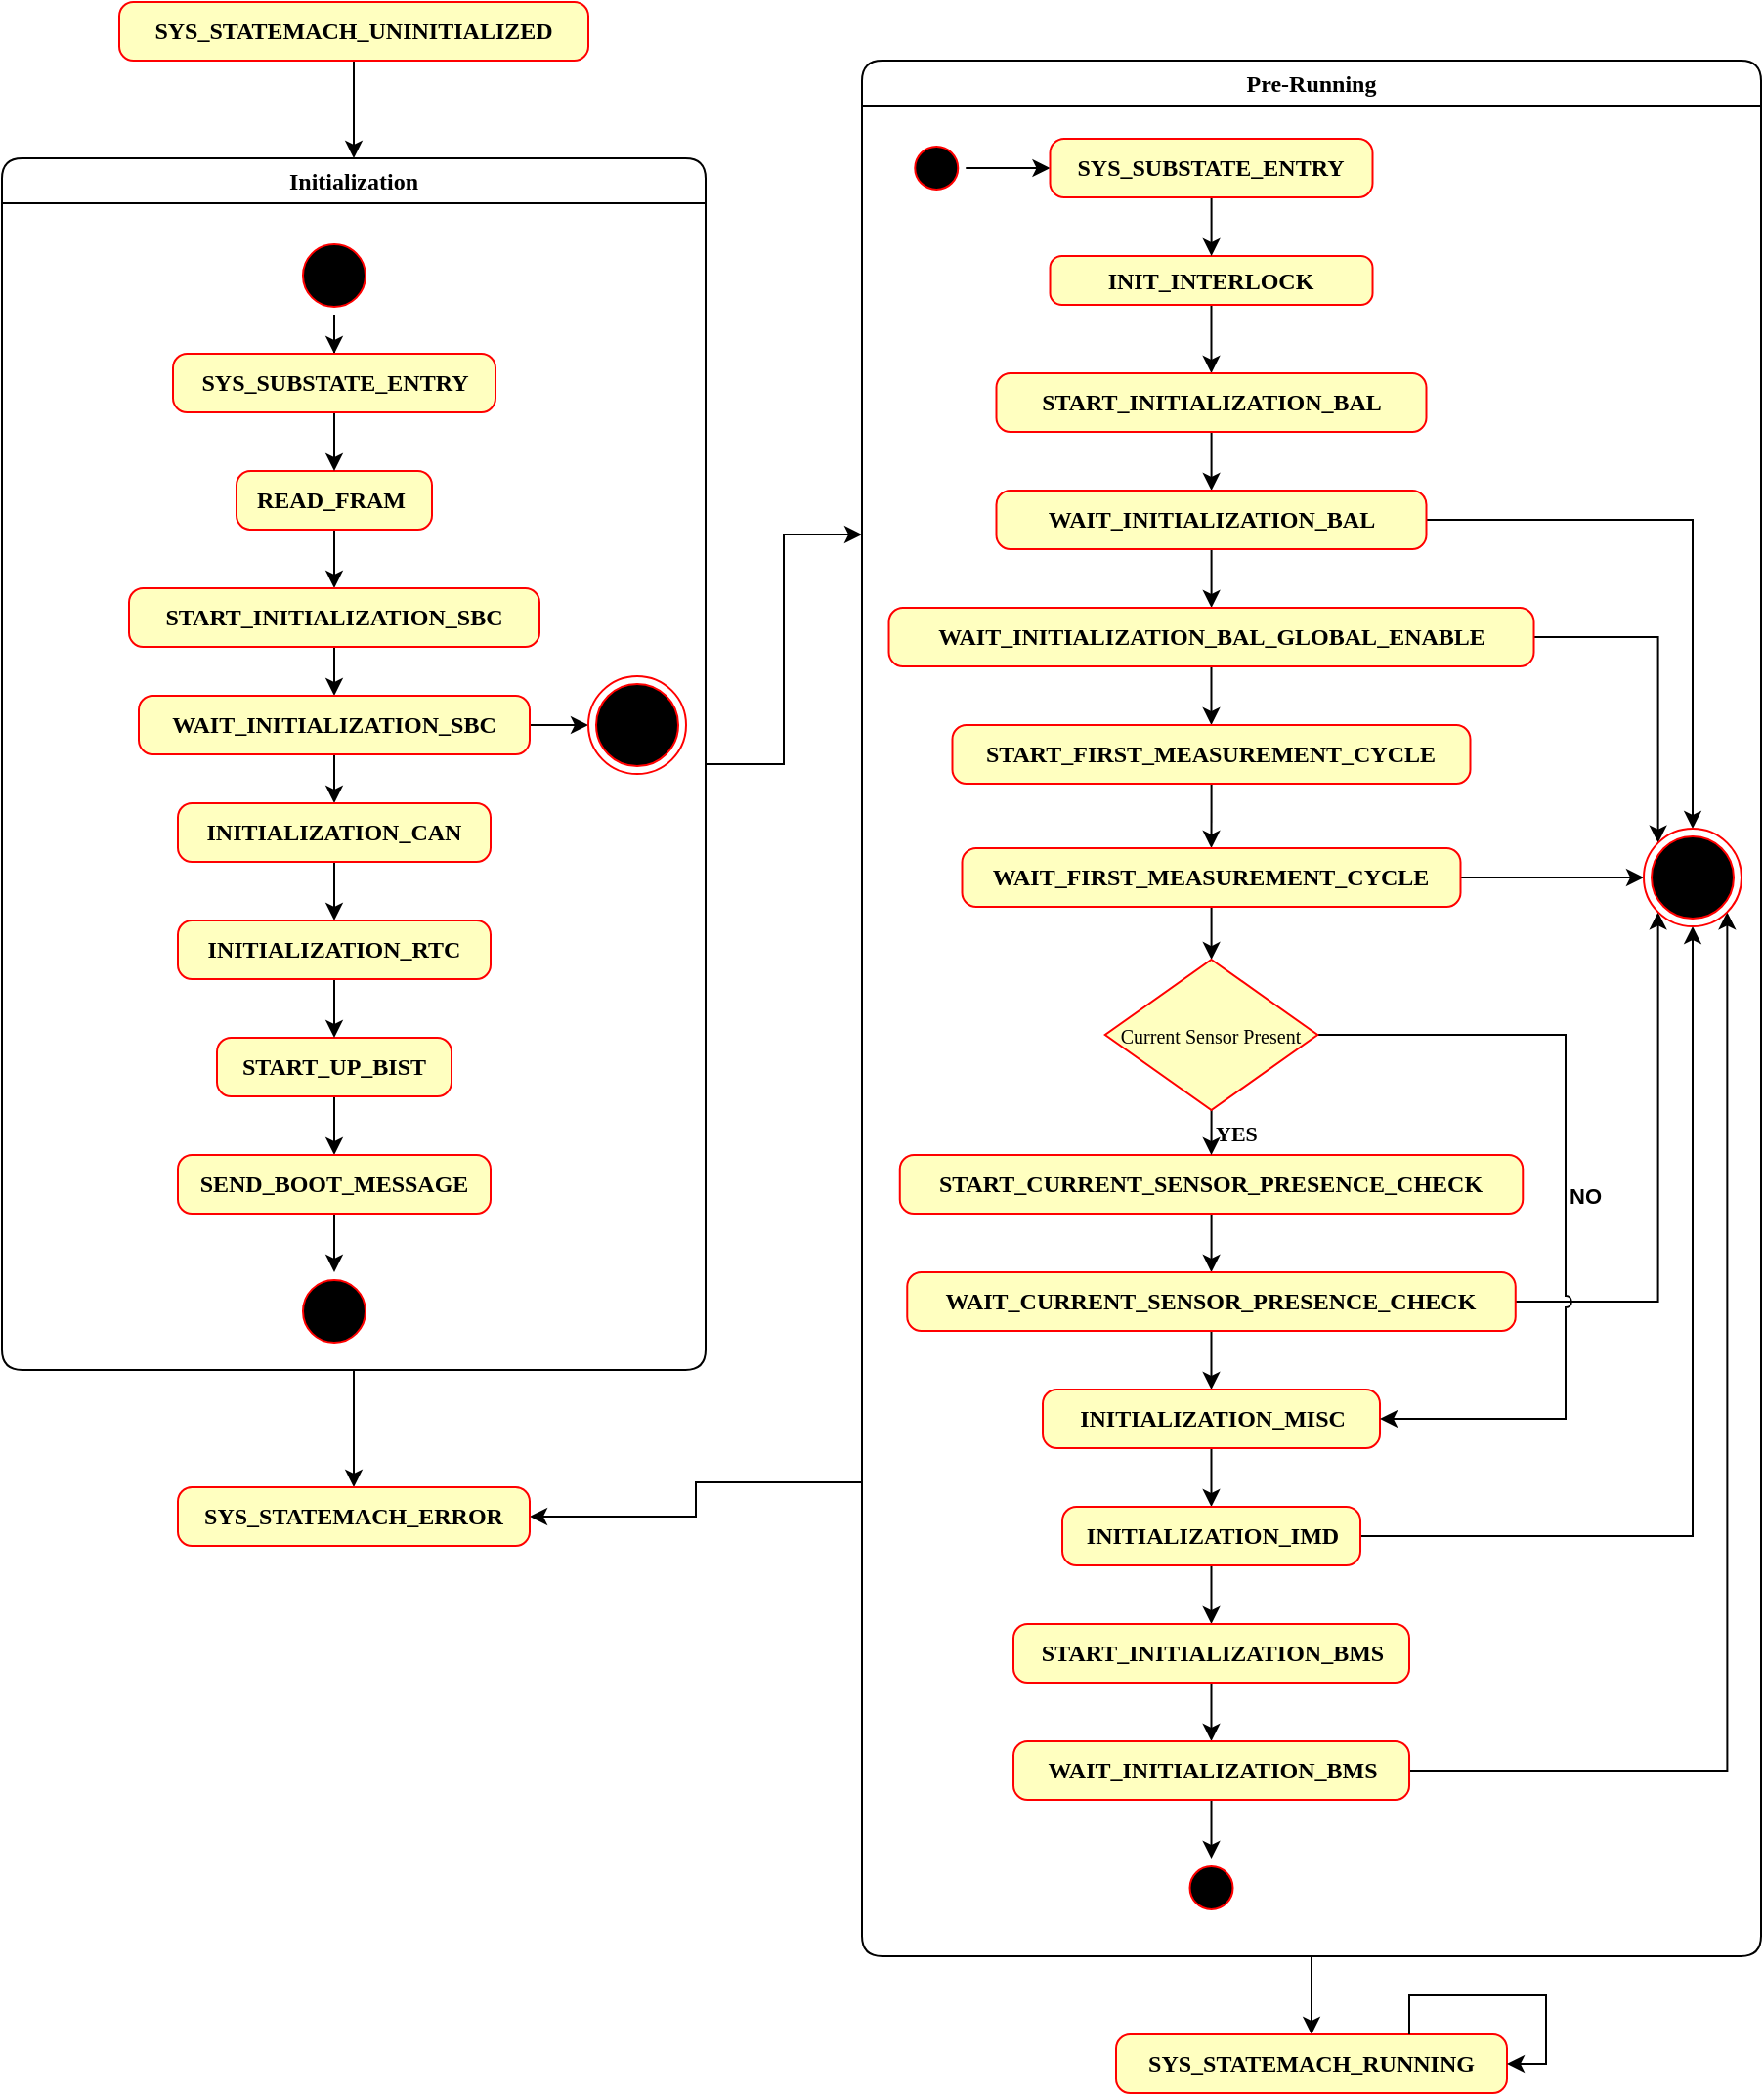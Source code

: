 <mxfile version="26.0.16">
  <diagram name="Page-1" id="58cdce13-f638-feb5-8d6f-7d28b1aa9fa0">
    <mxGraphModel dx="1434" dy="956" grid="1" gridSize="10" guides="1" tooltips="1" connect="1" arrows="1" fold="1" page="1" pageScale="1" pageWidth="850" pageHeight="1100" background="none" math="0" shadow="0">
      <root>
        <mxCell id="0" />
        <mxCell id="1" parent="0" />
        <mxCell id="Mw3KDxwvCoA1OiZR_mB4-8" style="edgeStyle=orthogonalEdgeStyle;rounded=0;orthogonalLoop=1;jettySize=auto;html=1;fontFamily=Verdana;" parent="1" source="2a3bc250acf0617d-7" target="lnmyLv7E0nvJ5V2BPPeP-149" edge="1">
          <mxGeometry relative="1" as="geometry" />
        </mxCell>
        <mxCell id="2a3bc250acf0617d-7" value="Pre-Running" style="swimlane;whiteSpace=wrap;html=1;rounded=1;shadow=0;comic=0;labelBackgroundColor=none;strokeWidth=1;fontFamily=Verdana;fontSize=12;align=center;fontColor=#000000;" parent="1" vertex="1">
          <mxGeometry x="440" y="30" width="460" height="970" as="geometry" />
        </mxCell>
        <mxCell id="KWl6vrQextmfiRXfNf3C-2" style="edgeStyle=orthogonalEdgeStyle;rounded=0;orthogonalLoop=1;jettySize=auto;html=1;exitX=0.5;exitY=1;exitDx=0;exitDy=0;entryX=0.5;entryY=0;entryDx=0;entryDy=0;fontColor=#000000;labelBackgroundColor=none;fontFamily=Verdana;" parent="2a3bc250acf0617d-7" source="lnmyLv7E0nvJ5V2BPPeP-73" target="lnmyLv7E0nvJ5V2BPPeP-78" edge="1">
          <mxGeometry relative="1" as="geometry">
            <Array as="points" />
            <mxPoint x="130" y="210" as="targetPoint" />
          </mxGeometry>
        </mxCell>
        <mxCell id="lnmyLv7E0nvJ5V2BPPeP-73" value="&lt;b&gt;INIT_INTERLOCK&lt;/b&gt;" style="rounded=1;whiteSpace=wrap;html=1;arcSize=24;fillColor=#ffffc0;strokeColor=#ff0000;shadow=0;comic=0;labelBackgroundColor=none;fontFamily=Verdana;fontSize=12;fontColor=#000000;align=center;" parent="2a3bc250acf0617d-7" vertex="1">
          <mxGeometry x="96.26" y="100" width="165" height="25" as="geometry" />
        </mxCell>
        <mxCell id="lnmyLv7E0nvJ5V2BPPeP-77" value="" style="edgeStyle=orthogonalEdgeStyle;rounded=0;orthogonalLoop=1;jettySize=auto;html=1;fontColor=#000000;labelBackgroundColor=none;fontFamily=Verdana;" parent="2a3bc250acf0617d-7" target="lnmyLv7E0nvJ5V2BPPeP-73" edge="1" source="Mw3KDxwvCoA1OiZR_mB4-9">
          <mxGeometry relative="1" as="geometry">
            <mxPoint x="165" y="100" as="sourcePoint" />
          </mxGeometry>
        </mxCell>
        <mxCell id="dPUK95M8MLeo2kq27k4z-11" style="edgeStyle=orthogonalEdgeStyle;rounded=0;orthogonalLoop=1;jettySize=auto;html=1;entryX=0;entryY=0.5;entryDx=0;entryDy=0;" edge="1" parent="2a3bc250acf0617d-7" source="lnmyLv7E0nvJ5V2BPPeP-75" target="Mw3KDxwvCoA1OiZR_mB4-9">
          <mxGeometry relative="1" as="geometry" />
        </mxCell>
        <mxCell id="lnmyLv7E0nvJ5V2BPPeP-75" value="" style="ellipse;html=1;shape=startState;fillColor=#000000;strokeColor=#ff0000;fontColor=#000000;labelBackgroundColor=none;fontFamily=Verdana;" parent="2a3bc250acf0617d-7" vertex="1">
          <mxGeometry x="23.13" y="40" width="30" height="30" as="geometry" />
        </mxCell>
        <mxCell id="lnmyLv7E0nvJ5V2BPPeP-81" value="" style="edgeStyle=orthogonalEdgeStyle;rounded=0;orthogonalLoop=1;jettySize=auto;html=1;fontColor=#000000;labelBackgroundColor=none;fontFamily=Verdana;" parent="2a3bc250acf0617d-7" source="lnmyLv7E0nvJ5V2BPPeP-78" target="lnmyLv7E0nvJ5V2BPPeP-80" edge="1">
          <mxGeometry relative="1" as="geometry" />
        </mxCell>
        <mxCell id="lnmyLv7E0nvJ5V2BPPeP-78" value="&lt;div style=&quot;line-height: 19px; white-space: pre;&quot;&gt;&lt;b style=&quot;&quot;&gt;&lt;font&gt;START_INITIALIZATION_BAL&lt;/font&gt;&lt;/b&gt;&lt;/div&gt;" style="rounded=1;whiteSpace=wrap;html=1;arcSize=24;fillColor=#ffffc0;strokeColor=#ff0000;shadow=0;comic=0;labelBackgroundColor=none;fontFamily=Verdana;fontSize=12;fontColor=#000000;align=center;" parent="2a3bc250acf0617d-7" vertex="1">
          <mxGeometry x="68.75" y="160" width="220" height="30" as="geometry" />
        </mxCell>
        <mxCell id="lnmyLv7E0nvJ5V2BPPeP-83" value="" style="edgeStyle=orthogonalEdgeStyle;rounded=0;orthogonalLoop=1;jettySize=auto;html=1;fontColor=#000000;labelBackgroundColor=none;fontFamily=Verdana;" parent="2a3bc250acf0617d-7" source="lnmyLv7E0nvJ5V2BPPeP-80" target="lnmyLv7E0nvJ5V2BPPeP-82" edge="1">
          <mxGeometry relative="1" as="geometry" />
        </mxCell>
        <mxCell id="lnmyLv7E0nvJ5V2BPPeP-127" style="edgeStyle=orthogonalEdgeStyle;rounded=0;orthogonalLoop=1;jettySize=auto;html=1;exitX=1;exitY=0.5;exitDx=0;exitDy=0;entryX=0.5;entryY=0;entryDx=0;entryDy=0;fontColor=#000000;labelBackgroundColor=none;fontFamily=Verdana;" parent="2a3bc250acf0617d-7" source="lnmyLv7E0nvJ5V2BPPeP-80" target="lnmyLv7E0nvJ5V2BPPeP-108" edge="1">
          <mxGeometry relative="1" as="geometry" />
        </mxCell>
        <mxCell id="lnmyLv7E0nvJ5V2BPPeP-80" value="&lt;div style=&quot;line-height: 19px; white-space: pre;&quot;&gt;&lt;b style=&quot;&quot;&gt;&lt;font&gt;WAIT_INITIALIZATION_BAL&lt;/font&gt;&lt;/b&gt;&lt;/div&gt;" style="rounded=1;whiteSpace=wrap;html=1;arcSize=24;fillColor=#ffffc0;strokeColor=#ff0000;shadow=0;comic=0;labelBackgroundColor=none;fontFamily=Verdana;fontSize=12;fontColor=#000000;align=center;" parent="2a3bc250acf0617d-7" vertex="1">
          <mxGeometry x="68.75" y="220" width="220" height="30" as="geometry" />
        </mxCell>
        <mxCell id="lnmyLv7E0nvJ5V2BPPeP-135" style="edgeStyle=orthogonalEdgeStyle;rounded=0;orthogonalLoop=1;jettySize=auto;html=1;exitX=1;exitY=0.5;exitDx=0;exitDy=0;entryX=0;entryY=0;entryDx=0;entryDy=0;fontColor=#000000;labelBackgroundColor=none;fontFamily=Verdana;" parent="2a3bc250acf0617d-7" source="lnmyLv7E0nvJ5V2BPPeP-82" target="lnmyLv7E0nvJ5V2BPPeP-108" edge="1">
          <mxGeometry relative="1" as="geometry" />
        </mxCell>
        <mxCell id="Uv8AktnY9Jy_LXTRoU4h-11" style="edgeStyle=orthogonalEdgeStyle;rounded=0;orthogonalLoop=1;jettySize=auto;html=1;exitX=0.5;exitY=1;exitDx=0;exitDy=0;entryX=0.5;entryY=0;entryDx=0;entryDy=0;fontFamily=Verdana;" parent="2a3bc250acf0617d-7" source="lnmyLv7E0nvJ5V2BPPeP-82" target="lnmyLv7E0nvJ5V2BPPeP-84" edge="1">
          <mxGeometry relative="1" as="geometry" />
        </mxCell>
        <mxCell id="lnmyLv7E0nvJ5V2BPPeP-82" value="&lt;div style=&quot;line-height: 19px; white-space: pre;&quot;&gt;&lt;b style=&quot;&quot;&gt;&lt;font&gt;WAIT_INITIALIZATION_BAL_GLOBAL_ENABLE&lt;/font&gt;&lt;/b&gt;&lt;/div&gt;" style="rounded=1;whiteSpace=wrap;html=1;arcSize=24;fillColor=#ffffc0;strokeColor=#ff0000;shadow=0;comic=0;labelBackgroundColor=none;fontFamily=Verdana;fontSize=12;fontColor=#000000;align=center;" parent="2a3bc250acf0617d-7" vertex="1">
          <mxGeometry x="13.76" y="280" width="330" height="30" as="geometry" />
        </mxCell>
        <mxCell id="dPUK95M8MLeo2kq27k4z-10" style="edgeStyle=orthogonalEdgeStyle;rounded=0;orthogonalLoop=1;jettySize=auto;html=1;entryX=0.5;entryY=0;entryDx=0;entryDy=0;" edge="1" parent="2a3bc250acf0617d-7" source="lnmyLv7E0nvJ5V2BPPeP-84" target="lnmyLv7E0nvJ5V2BPPeP-85">
          <mxGeometry relative="1" as="geometry" />
        </mxCell>
        <mxCell id="lnmyLv7E0nvJ5V2BPPeP-84" value="&lt;div style=&quot;line-height: 19px; white-space: pre;&quot;&gt;&lt;b style=&quot;&quot;&gt;&lt;font&gt;START_FIRST_MEASUREMENT_CYCLE&lt;/font&gt;&lt;/b&gt;&lt;/div&gt;" style="rounded=1;whiteSpace=wrap;html=1;arcSize=24;fillColor=#ffffc0;strokeColor=#ff0000;shadow=0;comic=0;labelBackgroundColor=none;fontFamily=Verdana;fontSize=12;fontColor=#000000;align=center;" parent="2a3bc250acf0617d-7" vertex="1">
          <mxGeometry x="46.25" y="340" width="265" height="30" as="geometry" />
        </mxCell>
        <mxCell id="sRDE5YGll1n8v8kdBvvB-6" value="" style="edgeStyle=orthogonalEdgeStyle;rounded=0;orthogonalLoop=1;jettySize=auto;html=1;fontColor=#000000;labelBackgroundColor=none;fontFamily=Verdana;" parent="2a3bc250acf0617d-7" source="lnmyLv7E0nvJ5V2BPPeP-85" target="sRDE5YGll1n8v8kdBvvB-3" edge="1">
          <mxGeometry relative="1" as="geometry" />
        </mxCell>
        <mxCell id="Uv8AktnY9Jy_LXTRoU4h-5" style="edgeStyle=orthogonalEdgeStyle;rounded=0;orthogonalLoop=1;jettySize=auto;html=1;exitX=1;exitY=0.5;exitDx=0;exitDy=0;entryX=0;entryY=0.5;entryDx=0;entryDy=0;fontFamily=Verdana;" parent="2a3bc250acf0617d-7" source="lnmyLv7E0nvJ5V2BPPeP-85" target="lnmyLv7E0nvJ5V2BPPeP-108" edge="1">
          <mxGeometry relative="1" as="geometry" />
        </mxCell>
        <mxCell id="lnmyLv7E0nvJ5V2BPPeP-85" value="&lt;div style=&quot;line-height: 19px; white-space: pre;&quot;&gt;&lt;b style=&quot;&quot;&gt;&lt;font&gt;WAIT_FIRST_MEASUREMENT_CYCLE&lt;/font&gt;&lt;/b&gt;&lt;/div&gt;" style="rounded=1;whiteSpace=wrap;html=1;arcSize=24;fillColor=#ffffc0;strokeColor=#ff0000;shadow=0;comic=0;labelBackgroundColor=none;fontFamily=Verdana;fontSize=12;fontColor=#000000;align=center;" parent="2a3bc250acf0617d-7" vertex="1">
          <mxGeometry x="51.25" y="403" width="255" height="30" as="geometry" />
        </mxCell>
        <mxCell id="lnmyLv7E0nvJ5V2BPPeP-91" value="" style="edgeStyle=orthogonalEdgeStyle;rounded=0;orthogonalLoop=1;jettySize=auto;html=1;fontColor=#000000;labelBackgroundColor=none;fontFamily=Verdana;" parent="2a3bc250acf0617d-7" source="lnmyLv7E0nvJ5V2BPPeP-88" target="lnmyLv7E0nvJ5V2BPPeP-90" edge="1">
          <mxGeometry relative="1" as="geometry" />
        </mxCell>
        <mxCell id="lnmyLv7E0nvJ5V2BPPeP-88" value="&lt;div style=&quot;line-height: 19px; white-space: pre;&quot;&gt;&lt;b style=&quot;&quot;&gt;&lt;font&gt;START_CURRENT_SENSOR_PRESENCE_CHECK&lt;/font&gt;&lt;/b&gt;&lt;/div&gt;" style="rounded=1;whiteSpace=wrap;html=1;arcSize=24;fillColor=#ffffc0;strokeColor=#ff0000;shadow=0;comic=0;labelBackgroundColor=none;fontFamily=Verdana;fontSize=12;fontColor=#000000;align=center;" parent="2a3bc250acf0617d-7" vertex="1">
          <mxGeometry x="19.38" y="560" width="318.75" height="30" as="geometry" />
        </mxCell>
        <mxCell id="lnmyLv7E0nvJ5V2BPPeP-93" value="" style="edgeStyle=orthogonalEdgeStyle;rounded=0;orthogonalLoop=1;jettySize=auto;html=1;fontColor=#000000;labelBackgroundColor=none;fontFamily=Verdana;" parent="2a3bc250acf0617d-7" source="lnmyLv7E0nvJ5V2BPPeP-90" target="lnmyLv7E0nvJ5V2BPPeP-92" edge="1">
          <mxGeometry relative="1" as="geometry" />
        </mxCell>
        <mxCell id="sRDE5YGll1n8v8kdBvvB-12" style="edgeStyle=orthogonalEdgeStyle;rounded=0;orthogonalLoop=1;jettySize=auto;html=1;entryX=0;entryY=1;entryDx=0;entryDy=0;fontColor=#000000;labelBackgroundColor=none;fontFamily=Verdana;" parent="2a3bc250acf0617d-7" source="lnmyLv7E0nvJ5V2BPPeP-90" target="lnmyLv7E0nvJ5V2BPPeP-108" edge="1">
          <mxGeometry relative="1" as="geometry" />
        </mxCell>
        <mxCell id="lnmyLv7E0nvJ5V2BPPeP-90" value="&lt;div style=&quot;line-height: 19px; white-space: pre;&quot;&gt;&lt;b style=&quot;&quot;&gt;&lt;font&gt;WAIT_CURRENT_SENSOR_PRESENCE_CHECK&lt;/font&gt;&lt;/b&gt;&lt;/div&gt;" style="rounded=1;whiteSpace=wrap;html=1;arcSize=24;fillColor=#ffffc0;strokeColor=#ff0000;shadow=0;comic=0;labelBackgroundColor=none;fontFamily=Verdana;fontSize=12;fontColor=#000000;align=center;" parent="2a3bc250acf0617d-7" vertex="1">
          <mxGeometry x="23.13" y="620" width="311.25" height="30" as="geometry" />
        </mxCell>
        <mxCell id="lnmyLv7E0nvJ5V2BPPeP-95" value="" style="edgeStyle=orthogonalEdgeStyle;rounded=0;orthogonalLoop=1;jettySize=auto;html=1;fontColor=#000000;labelBackgroundColor=none;fontFamily=Verdana;" parent="2a3bc250acf0617d-7" source="lnmyLv7E0nvJ5V2BPPeP-92" target="lnmyLv7E0nvJ5V2BPPeP-94" edge="1">
          <mxGeometry relative="1" as="geometry" />
        </mxCell>
        <mxCell id="lnmyLv7E0nvJ5V2BPPeP-92" value="&lt;div style=&quot;line-height: 19px; white-space: pre;&quot;&gt;&lt;b style=&quot;&quot;&gt;&lt;font&gt;INITIALIZATION_MISC&lt;/font&gt;&lt;/b&gt;&lt;/div&gt;" style="rounded=1;whiteSpace=wrap;html=1;arcSize=24;fillColor=#ffffc0;strokeColor=#ff0000;shadow=0;comic=0;labelBackgroundColor=none;fontFamily=Verdana;fontSize=12;fontColor=#000000;align=center;" parent="2a3bc250acf0617d-7" vertex="1">
          <mxGeometry x="92.51" y="680" width="172.5" height="30" as="geometry" />
        </mxCell>
        <mxCell id="lnmyLv7E0nvJ5V2BPPeP-98" value="" style="edgeStyle=orthogonalEdgeStyle;rounded=0;orthogonalLoop=1;jettySize=auto;html=1;fontColor=#000000;labelBackgroundColor=none;fontFamily=Verdana;" parent="2a3bc250acf0617d-7" source="lnmyLv7E0nvJ5V2BPPeP-94" target="lnmyLv7E0nvJ5V2BPPeP-97" edge="1">
          <mxGeometry relative="1" as="geometry" />
        </mxCell>
        <mxCell id="sRDE5YGll1n8v8kdBvvB-11" style="edgeStyle=orthogonalEdgeStyle;rounded=0;orthogonalLoop=1;jettySize=auto;html=1;entryX=0.5;entryY=1;entryDx=0;entryDy=0;fontColor=#000000;labelBackgroundColor=none;fontFamily=Verdana;" parent="2a3bc250acf0617d-7" source="lnmyLv7E0nvJ5V2BPPeP-94" target="lnmyLv7E0nvJ5V2BPPeP-108" edge="1">
          <mxGeometry relative="1" as="geometry" />
        </mxCell>
        <mxCell id="lnmyLv7E0nvJ5V2BPPeP-94" value="&lt;div style=&quot;line-height: 19px; white-space: pre;&quot;&gt;&lt;b style=&quot;&quot;&gt;&lt;font&gt;INITIALIZATION_IMD&lt;/font&gt;&lt;/b&gt;&lt;/div&gt;" style="rounded=1;whiteSpace=wrap;html=1;arcSize=24;fillColor=#ffffc0;strokeColor=#ff0000;shadow=0;comic=0;labelBackgroundColor=none;fontFamily=Verdana;fontSize=12;fontColor=#000000;align=center;" parent="2a3bc250acf0617d-7" vertex="1">
          <mxGeometry x="102.51" y="740" width="152.5" height="30" as="geometry" />
        </mxCell>
        <mxCell id="lnmyLv7E0nvJ5V2BPPeP-100" value="" style="edgeStyle=orthogonalEdgeStyle;rounded=0;orthogonalLoop=1;jettySize=auto;html=1;fontColor=#000000;labelBackgroundColor=none;fontFamily=Verdana;" parent="2a3bc250acf0617d-7" source="lnmyLv7E0nvJ5V2BPPeP-97" target="lnmyLv7E0nvJ5V2BPPeP-99" edge="1">
          <mxGeometry relative="1" as="geometry" />
        </mxCell>
        <mxCell id="lnmyLv7E0nvJ5V2BPPeP-97" value="&lt;div style=&quot;line-height: 19px; white-space: pre;&quot;&gt;&lt;b style=&quot;&quot;&gt;&lt;font&gt;START_INITIALIZATION_BMS&lt;/font&gt;&lt;/b&gt;&lt;/div&gt;" style="rounded=1;whiteSpace=wrap;html=1;arcSize=24;fillColor=#ffffc0;strokeColor=#ff0000;shadow=0;comic=0;labelBackgroundColor=none;fontFamily=Verdana;fontSize=12;fontColor=#000000;align=center;" parent="2a3bc250acf0617d-7" vertex="1">
          <mxGeometry x="77.5" y="800" width="202.5" height="30" as="geometry" />
        </mxCell>
        <mxCell id="sRDE5YGll1n8v8kdBvvB-10" style="edgeStyle=orthogonalEdgeStyle;rounded=0;orthogonalLoop=1;jettySize=auto;html=1;entryX=1;entryY=1;entryDx=0;entryDy=0;fontColor=#000000;labelBackgroundColor=none;fontFamily=Verdana;" parent="2a3bc250acf0617d-7" source="lnmyLv7E0nvJ5V2BPPeP-99" target="lnmyLv7E0nvJ5V2BPPeP-108" edge="1">
          <mxGeometry relative="1" as="geometry" />
        </mxCell>
        <mxCell id="sRDE5YGll1n8v8kdBvvB-14" style="edgeStyle=orthogonalEdgeStyle;rounded=0;orthogonalLoop=1;jettySize=auto;html=1;exitX=0.5;exitY=1;exitDx=0;exitDy=0;entryX=0.5;entryY=0;entryDx=0;entryDy=0;fontColor=#000000;labelBackgroundColor=none;fontFamily=Verdana;" parent="2a3bc250acf0617d-7" source="lnmyLv7E0nvJ5V2BPPeP-99" target="lnmyLv7E0nvJ5V2BPPeP-101" edge="1">
          <mxGeometry relative="1" as="geometry" />
        </mxCell>
        <mxCell id="lnmyLv7E0nvJ5V2BPPeP-99" value="&lt;div style=&quot;line-height: 19px; white-space: pre;&quot;&gt;&lt;b style=&quot;&quot;&gt;&lt;font&gt;WAIT_INITIALIZATION_BMS&lt;/font&gt;&lt;/b&gt;&lt;/div&gt;" style="rounded=1;whiteSpace=wrap;html=1;arcSize=24;fillColor=#ffffc0;strokeColor=#ff0000;shadow=0;comic=0;labelBackgroundColor=none;fontFamily=Verdana;fontSize=12;fontColor=#000000;align=center;" parent="2a3bc250acf0617d-7" vertex="1">
          <mxGeometry x="77.51" y="860" width="202.5" height="30" as="geometry" />
        </mxCell>
        <mxCell id="lnmyLv7E0nvJ5V2BPPeP-101" value="" style="ellipse;html=1;shape=startState;fillColor=#000000;strokeColor=#ff0000;fontColor=#000000;labelBackgroundColor=none;fontFamily=Verdana;" parent="2a3bc250acf0617d-7" vertex="1">
          <mxGeometry x="163.76" y="920" width="30" height="30" as="geometry" />
        </mxCell>
        <mxCell id="lnmyLv7E0nvJ5V2BPPeP-108" value="&lt;font&gt;Error&lt;/font&gt;" style="ellipse;html=1;shape=endState;fillColor=#000000;strokeColor=#ff0000;fontColor=#000000;labelBackgroundColor=none;fontFamily=Verdana;" parent="2a3bc250acf0617d-7" vertex="1">
          <mxGeometry x="400" y="393" width="50" height="50" as="geometry" />
        </mxCell>
        <mxCell id="sRDE5YGll1n8v8kdBvvB-9" value="&lt;b&gt;YES&lt;/b&gt;" style="edgeStyle=orthogonalEdgeStyle;rounded=0;orthogonalLoop=1;jettySize=auto;html=1;entryX=0.5;entryY=0;entryDx=0;entryDy=0;align=left;fontColor=#000000;labelBackgroundColor=none;fontFamily=Verdana;" parent="2a3bc250acf0617d-7" source="sRDE5YGll1n8v8kdBvvB-3" target="lnmyLv7E0nvJ5V2BPPeP-88" edge="1">
          <mxGeometry relative="1" as="geometry" />
        </mxCell>
        <mxCell id="dPUK95M8MLeo2kq27k4z-14" value="&lt;b&gt;NO&lt;/b&gt;" style="edgeStyle=orthogonalEdgeStyle;rounded=0;orthogonalLoop=1;jettySize=auto;html=1;entryX=1;entryY=0.5;entryDx=0;entryDy=0;jumpStyle=arc;align=left;" edge="1" parent="2a3bc250acf0617d-7" source="sRDE5YGll1n8v8kdBvvB-3" target="lnmyLv7E0nvJ5V2BPPeP-92">
          <mxGeometry relative="1" as="geometry">
            <Array as="points">
              <mxPoint x="360" y="499" />
              <mxPoint x="360" y="695" />
            </Array>
          </mxGeometry>
        </mxCell>
        <mxCell id="sRDE5YGll1n8v8kdBvvB-3" value="&lt;font style=&quot;font-size: 10px; line-height: 100%;&quot;&gt;Current Sensor Present&lt;/font&gt;" style="rhombus;whiteSpace=wrap;html=1;fontColor=#000000;fillColor=#ffffc0;strokeColor=#ff0000;labelBackgroundColor=none;fontFamily=Verdana;" parent="2a3bc250acf0617d-7" vertex="1">
          <mxGeometry x="124.39" y="460" width="108.75" height="77" as="geometry" />
        </mxCell>
        <mxCell id="Mw3KDxwvCoA1OiZR_mB4-9" value="SYS_SUBSTATE_ENTRY" style="rounded=1;whiteSpace=wrap;html=1;arcSize=24;fillColor=#ffffc0;strokeColor=#ff0000;shadow=0;comic=0;labelBackgroundColor=none;fontFamily=Verdana;fontSize=12;fontColor=#000000;align=center;fontStyle=1" parent="2a3bc250acf0617d-7" vertex="1">
          <mxGeometry x="96.25" y="40" width="165" height="30" as="geometry" />
        </mxCell>
        <mxCell id="lnmyLv7E0nvJ5V2BPPeP-154" style="edgeStyle=orthogonalEdgeStyle;rounded=0;orthogonalLoop=1;jettySize=auto;html=1;exitX=0.5;exitY=1;exitDx=0;exitDy=0;entryX=0.5;entryY=0;entryDx=0;entryDy=0;fontColor=#000000;labelBackgroundColor=none;fontFamily=Verdana;" parent="1" source="lnmyLv7E0nvJ5V2BPPeP-41" target="lnmyLv7E0nvJ5V2BPPeP-153" edge="1">
          <mxGeometry relative="1" as="geometry" />
        </mxCell>
        <mxCell id="dPUK95M8MLeo2kq27k4z-13" style="edgeStyle=orthogonalEdgeStyle;rounded=0;orthogonalLoop=1;jettySize=auto;html=1;entryX=0;entryY=0.25;entryDx=0;entryDy=0;" edge="1" parent="1" source="lnmyLv7E0nvJ5V2BPPeP-41" target="2a3bc250acf0617d-7">
          <mxGeometry relative="1" as="geometry" />
        </mxCell>
        <mxCell id="lnmyLv7E0nvJ5V2BPPeP-41" value="Initialization" style="swimlane;whiteSpace=wrap;html=1;rounded=1;shadow=0;comic=0;labelBackgroundColor=none;strokeWidth=1;fontFamily=Verdana;fontSize=12;align=center;fontStyle=1;fontColor=#000000;" parent="1" vertex="1">
          <mxGeometry y="80" width="360" height="620" as="geometry" />
        </mxCell>
        <mxCell id="dPUK95M8MLeo2kq27k4z-5" style="edgeStyle=orthogonalEdgeStyle;rounded=0;orthogonalLoop=1;jettySize=auto;html=1;entryX=0.5;entryY=0;entryDx=0;entryDy=0;" edge="1" parent="lnmyLv7E0nvJ5V2BPPeP-41" source="lnmyLv7E0nvJ5V2BPPeP-54" target="Mw3KDxwvCoA1OiZR_mB4-4">
          <mxGeometry relative="1" as="geometry" />
        </mxCell>
        <mxCell id="lnmyLv7E0nvJ5V2BPPeP-54" value="" style="ellipse;html=1;shape=startState;fillColor=#000000;strokeColor=#ff0000;fontColor=#000000;labelBackgroundColor=none;fontFamily=Verdana;" parent="lnmyLv7E0nvJ5V2BPPeP-41" vertex="1">
          <mxGeometry x="150" y="40" width="40" height="40" as="geometry" />
        </mxCell>
        <mxCell id="Mw3KDxwvCoA1OiZR_mB4-7" style="edgeStyle=orthogonalEdgeStyle;rounded=0;orthogonalLoop=1;jettySize=auto;html=1;exitX=0.5;exitY=1;exitDx=0;exitDy=0;entryX=0.5;entryY=0;entryDx=0;entryDy=0;fontFamily=Verdana;" parent="lnmyLv7E0nvJ5V2BPPeP-41" source="lnmyLv7E0nvJ5V2BPPeP-56" target="lnmyLv7E0nvJ5V2BPPeP-58" edge="1">
          <mxGeometry relative="1" as="geometry" />
        </mxCell>
        <mxCell id="lnmyLv7E0nvJ5V2BPPeP-56" value="READ_FRAM&amp;nbsp;" style="rounded=1;whiteSpace=wrap;html=1;arcSize=24;fillColor=#ffffc0;strokeColor=#ff0000;shadow=0;comic=0;labelBackgroundColor=none;fontFamily=Verdana;fontSize=12;fontColor=#000000;align=center;fontStyle=1" parent="lnmyLv7E0nvJ5V2BPPeP-41" vertex="1">
          <mxGeometry x="120" y="160" width="100" height="30" as="geometry" />
        </mxCell>
        <mxCell id="dPUK95M8MLeo2kq27k4z-6" style="edgeStyle=orthogonalEdgeStyle;rounded=0;orthogonalLoop=1;jettySize=auto;html=1;entryX=0.5;entryY=0;entryDx=0;entryDy=0;" edge="1" parent="lnmyLv7E0nvJ5V2BPPeP-41" source="lnmyLv7E0nvJ5V2BPPeP-58" target="lnmyLv7E0nvJ5V2BPPeP-61">
          <mxGeometry relative="1" as="geometry" />
        </mxCell>
        <mxCell id="lnmyLv7E0nvJ5V2BPPeP-58" value="&lt;div style=&quot;line-height: 19px; white-space: pre;&quot;&gt;&lt;font&gt;START_INITIALIZATION_SBC&lt;/font&gt;&lt;/div&gt;" style="rounded=1;whiteSpace=wrap;html=1;arcSize=24;fillColor=#ffffc0;strokeColor=#ff0000;shadow=0;comic=0;labelBackgroundColor=none;fontFamily=Verdana;fontSize=12;fontColor=#000000;align=center;fontStyle=1" parent="lnmyLv7E0nvJ5V2BPPeP-41" vertex="1">
          <mxGeometry x="65" y="220" width="210" height="30" as="geometry" />
        </mxCell>
        <mxCell id="lnmyLv7E0nvJ5V2BPPeP-64" value="" style="edgeStyle=orthogonalEdgeStyle;rounded=0;orthogonalLoop=1;jettySize=auto;html=1;fontColor=#000000;labelBackgroundColor=none;fontFamily=Verdana;" parent="lnmyLv7E0nvJ5V2BPPeP-41" source="lnmyLv7E0nvJ5V2BPPeP-61" target="lnmyLv7E0nvJ5V2BPPeP-63" edge="1">
          <mxGeometry relative="1" as="geometry" />
        </mxCell>
        <mxCell id="Mw3KDxwvCoA1OiZR_mB4-2" value="" style="edgeStyle=orthogonalEdgeStyle;rounded=0;orthogonalLoop=1;jettySize=auto;html=1;fontFamily=Verdana;" parent="lnmyLv7E0nvJ5V2BPPeP-41" source="lnmyLv7E0nvJ5V2BPPeP-61" target="lnmyLv7E0nvJ5V2BPPeP-104" edge="1">
          <mxGeometry relative="1" as="geometry" />
        </mxCell>
        <mxCell id="lnmyLv7E0nvJ5V2BPPeP-61" value="&lt;div style=&quot;line-height: 19px; white-space: pre;&quot;&gt;&lt;font&gt;WAIT_INITIALIZATION_SBC&lt;/font&gt;&lt;/div&gt;" style="rounded=1;whiteSpace=wrap;html=1;arcSize=24;fillColor=#ffffc0;strokeColor=#ff0000;shadow=0;comic=0;labelBackgroundColor=none;fontFamily=Verdana;fontSize=12;fontColor=#000000;align=center;fontStyle=1" parent="lnmyLv7E0nvJ5V2BPPeP-41" vertex="1">
          <mxGeometry x="70" y="275" width="200" height="30" as="geometry" />
        </mxCell>
        <mxCell id="dPUK95M8MLeo2kq27k4z-16" style="edgeStyle=orthogonalEdgeStyle;rounded=0;orthogonalLoop=1;jettySize=auto;html=1;entryX=0.5;entryY=0;entryDx=0;entryDy=0;" edge="1" parent="lnmyLv7E0nvJ5V2BPPeP-41" source="lnmyLv7E0nvJ5V2BPPeP-63" target="dPUK95M8MLeo2kq27k4z-15">
          <mxGeometry relative="1" as="geometry" />
        </mxCell>
        <mxCell id="lnmyLv7E0nvJ5V2BPPeP-63" value="&lt;div style=&quot;line-height: 19px; white-space: pre;&quot;&gt;&lt;font&gt;INITIALIZATION_CAN&lt;/font&gt;&lt;/div&gt;" style="rounded=1;whiteSpace=wrap;html=1;arcSize=24;fillColor=#ffffc0;strokeColor=#ff0000;shadow=0;comic=0;labelBackgroundColor=none;fontFamily=Verdana;fontSize=12;fontColor=#000000;align=center;fontStyle=1" parent="lnmyLv7E0nvJ5V2BPPeP-41" vertex="1">
          <mxGeometry x="90" y="330" width="160" height="30" as="geometry" />
        </mxCell>
        <mxCell id="lnmyLv7E0nvJ5V2BPPeP-68" value="" style="edgeStyle=orthogonalEdgeStyle;rounded=0;orthogonalLoop=1;jettySize=auto;html=1;fontColor=#000000;labelBackgroundColor=none;fontFamily=Verdana;" parent="lnmyLv7E0nvJ5V2BPPeP-41" source="lnmyLv7E0nvJ5V2BPPeP-65" target="lnmyLv7E0nvJ5V2BPPeP-67" edge="1">
          <mxGeometry relative="1" as="geometry" />
        </mxCell>
        <mxCell id="lnmyLv7E0nvJ5V2BPPeP-65" value="&lt;div style=&quot;line-height: 19px; white-space: pre;&quot;&gt;&lt;b style=&quot;&quot;&gt;&lt;font&gt;START_UP_BIST&lt;/font&gt;&lt;/b&gt;&lt;/div&gt;" style="rounded=1;whiteSpace=wrap;html=1;arcSize=24;fillColor=#ffffc0;strokeColor=#ff0000;shadow=0;comic=0;labelBackgroundColor=none;fontFamily=Verdana;fontSize=12;fontColor=#000000;align=center;" parent="lnmyLv7E0nvJ5V2BPPeP-41" vertex="1">
          <mxGeometry x="110" y="450" width="120" height="30" as="geometry" />
        </mxCell>
        <mxCell id="dPUK95M8MLeo2kq27k4z-9" style="edgeStyle=orthogonalEdgeStyle;rounded=0;orthogonalLoop=1;jettySize=auto;html=1;entryX=0.5;entryY=0;entryDx=0;entryDy=0;" edge="1" parent="lnmyLv7E0nvJ5V2BPPeP-41" source="lnmyLv7E0nvJ5V2BPPeP-67" target="lnmyLv7E0nvJ5V2BPPeP-70">
          <mxGeometry relative="1" as="geometry" />
        </mxCell>
        <mxCell id="lnmyLv7E0nvJ5V2BPPeP-67" value="&lt;div style=&quot;line-height: 19px; white-space: pre;&quot;&gt;&lt;b style=&quot;&quot;&gt;&lt;font&gt;SEND_BOOT_MESSAGE&lt;/font&gt;&lt;/b&gt;&lt;/div&gt;" style="rounded=1;whiteSpace=wrap;html=1;arcSize=24;fillColor=#ffffc0;strokeColor=#ff0000;shadow=0;comic=0;labelBackgroundColor=none;fontFamily=Verdana;fontSize=12;fontColor=#000000;align=center;" parent="lnmyLv7E0nvJ5V2BPPeP-41" vertex="1">
          <mxGeometry x="90" y="510" width="160" height="30" as="geometry" />
        </mxCell>
        <mxCell id="lnmyLv7E0nvJ5V2BPPeP-70" value="" style="ellipse;html=1;shape=startState;fillColor=#000000;strokeColor=#ff0000;fontColor=#000000;labelBackgroundColor=none;fontFamily=Verdana;" parent="lnmyLv7E0nvJ5V2BPPeP-41" vertex="1">
          <mxGeometry x="150" y="570" width="40" height="40" as="geometry" />
        </mxCell>
        <mxCell id="lnmyLv7E0nvJ5V2BPPeP-104" value="&lt;font&gt;Error&lt;/font&gt;" style="ellipse;html=1;shape=endState;fillColor=#000000;strokeColor=#ff0000;fontColor=#000000;labelBackgroundColor=none;fontFamily=Verdana;" parent="lnmyLv7E0nvJ5V2BPPeP-41" vertex="1">
          <mxGeometry x="300" y="265" width="50" height="50" as="geometry" />
        </mxCell>
        <mxCell id="Mw3KDxwvCoA1OiZR_mB4-6" style="edgeStyle=orthogonalEdgeStyle;rounded=0;orthogonalLoop=1;jettySize=auto;html=1;entryX=0.5;entryY=0;entryDx=0;entryDy=0;fontFamily=Verdana;" parent="lnmyLv7E0nvJ5V2BPPeP-41" source="Mw3KDxwvCoA1OiZR_mB4-4" target="lnmyLv7E0nvJ5V2BPPeP-56" edge="1">
          <mxGeometry relative="1" as="geometry" />
        </mxCell>
        <mxCell id="Mw3KDxwvCoA1OiZR_mB4-4" value="SYS_SUBSTATE_ENTRY" style="rounded=1;whiteSpace=wrap;html=1;arcSize=24;fillColor=#ffffc0;strokeColor=#ff0000;shadow=0;comic=0;labelBackgroundColor=none;fontFamily=Verdana;fontSize=12;fontColor=#000000;align=center;fontStyle=1" parent="lnmyLv7E0nvJ5V2BPPeP-41" vertex="1">
          <mxGeometry x="87.5" y="100" width="165" height="30" as="geometry" />
        </mxCell>
        <mxCell id="dPUK95M8MLeo2kq27k4z-17" style="edgeStyle=orthogonalEdgeStyle;rounded=0;orthogonalLoop=1;jettySize=auto;html=1;" edge="1" parent="lnmyLv7E0nvJ5V2BPPeP-41" source="dPUK95M8MLeo2kq27k4z-15" target="lnmyLv7E0nvJ5V2BPPeP-65">
          <mxGeometry relative="1" as="geometry" />
        </mxCell>
        <mxCell id="dPUK95M8MLeo2kq27k4z-15" value="&lt;div style=&quot;line-height: 19px; white-space: pre;&quot;&gt;&lt;font&gt;INITIALIZATION_RTC&lt;/font&gt;&lt;/div&gt;" style="rounded=1;whiteSpace=wrap;html=1;arcSize=24;fillColor=#ffffc0;strokeColor=#ff0000;shadow=0;comic=0;labelBackgroundColor=none;fontFamily=Verdana;fontSize=12;fontColor=#000000;align=center;fontStyle=1" vertex="1" parent="lnmyLv7E0nvJ5V2BPPeP-41">
          <mxGeometry x="90" y="390" width="160" height="30" as="geometry" />
        </mxCell>
        <mxCell id="lnmyLv7E0nvJ5V2BPPeP-145" style="edgeStyle=orthogonalEdgeStyle;rounded=0;orthogonalLoop=1;jettySize=auto;html=1;exitX=0.5;exitY=1;exitDx=0;exitDy=0;entryX=0.5;entryY=0;entryDx=0;entryDy=0;fontColor=#000000;labelBackgroundColor=none;fontFamily=Verdana;" parent="1" source="lnmyLv7E0nvJ5V2BPPeP-144" target="lnmyLv7E0nvJ5V2BPPeP-41" edge="1">
          <mxGeometry relative="1" as="geometry" />
        </mxCell>
        <mxCell id="lnmyLv7E0nvJ5V2BPPeP-144" value="&lt;div style=&quot;line-height: 19px; white-space: pre;&quot;&gt;&lt;font&gt;SYS_STATEMACH_UNINITIALIZED&lt;/font&gt;&lt;/div&gt;" style="rounded=1;whiteSpace=wrap;html=1;arcSize=24;fillColor=#ffffc0;strokeColor=#ff0000;shadow=0;comic=0;labelBackgroundColor=none;fontFamily=Verdana;fontSize=12;fontColor=#000000;align=center;fontStyle=1" parent="1" vertex="1">
          <mxGeometry x="60" width="240" height="30" as="geometry" />
        </mxCell>
        <mxCell id="lnmyLv7E0nvJ5V2BPPeP-149" value="&lt;div style=&quot;line-height: 19px; white-space: pre;&quot;&gt;&lt;b style=&quot;&quot;&gt;&lt;font&gt;SYS_STATEMACH_RUNNING&lt;/font&gt;&lt;/b&gt;&lt;/div&gt;" style="rounded=1;whiteSpace=wrap;html=1;arcSize=24;fillColor=#ffffc0;strokeColor=#ff0000;shadow=0;comic=0;labelBackgroundColor=none;fontFamily=Verdana;fontSize=12;fontColor=#000000;align=center;" parent="1" vertex="1">
          <mxGeometry x="570" y="1040" width="200" height="30" as="geometry" />
        </mxCell>
        <mxCell id="dPUK95M8MLeo2kq27k4z-12" style="edgeStyle=orthogonalEdgeStyle;rounded=0;orthogonalLoop=1;jettySize=auto;html=1;exitX=0;exitY=0.75;exitDx=0;exitDy=0;" edge="1" parent="1" source="2a3bc250acf0617d-7" target="lnmyLv7E0nvJ5V2BPPeP-153">
          <mxGeometry relative="1" as="geometry" />
        </mxCell>
        <mxCell id="lnmyLv7E0nvJ5V2BPPeP-153" value="&lt;div style=&quot;line-height: 19px; white-space: pre;&quot;&gt;&lt;b style=&quot;&quot;&gt;&lt;font&gt;SYS_STATEMACH_ERROR&lt;/font&gt;&lt;/b&gt;&lt;/div&gt;" style="rounded=1;whiteSpace=wrap;html=1;arcSize=24;fillColor=#ffffc0;strokeColor=#ff0000;shadow=0;comic=0;labelBackgroundColor=none;fontFamily=Verdana;fontSize=12;fontColor=#000000;align=center;" parent="1" vertex="1">
          <mxGeometry x="90" y="760" width="180" height="30" as="geometry" />
        </mxCell>
        <mxCell id="sRDE5YGll1n8v8kdBvvB-16" style="edgeStyle=orthogonalEdgeStyle;rounded=0;orthogonalLoop=1;jettySize=auto;html=1;exitX=0.75;exitY=0;exitDx=0;exitDy=0;entryX=1;entryY=0.5;entryDx=0;entryDy=0;fontColor=#000000;labelBackgroundColor=none;fontFamily=Verdana;" parent="1" source="lnmyLv7E0nvJ5V2BPPeP-149" target="lnmyLv7E0nvJ5V2BPPeP-149" edge="1">
          <mxGeometry relative="1" as="geometry" />
        </mxCell>
      </root>
    </mxGraphModel>
  </diagram>
</mxfile>
